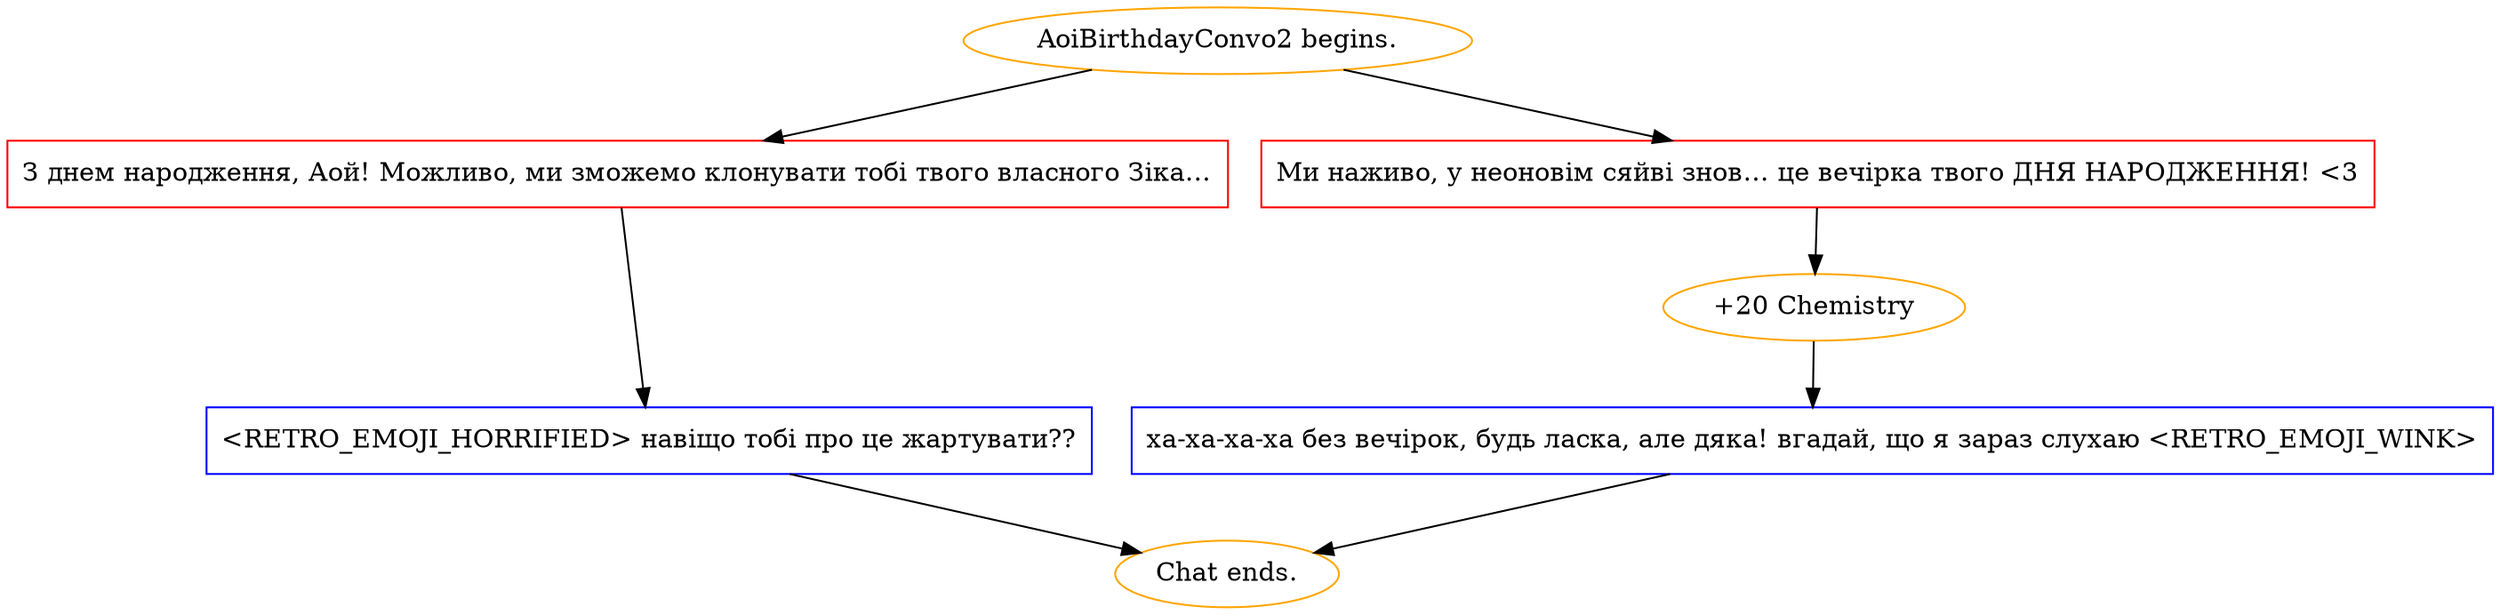 digraph {
	"AoiBirthdayConvo2 begins." [color=orange];
		"AoiBirthdayConvo2 begins." -> j319718296;
		"AoiBirthdayConvo2 begins." -> j1473042442;
	j319718296 [label="З днем ​​народження, Аой! Можливо, ми зможемо клонувати тобі твого власного Зіка…",shape=box,color=red];
		j319718296 -> j2459167642;
	j1473042442 [label="Ми наживо, у неоновім сяйві знов… це вечірка твого ДНЯ НАРОДЖЕННЯ! <3",shape=box,color=red];
		j1473042442 -> j500586295;
	j2459167642 [label="<RETRO_EMOJI_HORRIFIED> навіщо тобі про це жартувати??",shape=box,color=blue];
		j2459167642 -> "Chat ends.";
	j500586295 [label="+20 Chemistry",color=orange];
		j500586295 -> j2907774458;
	"Chat ends." [color=orange];
	j2907774458 [label="ха-ха-ха-ха без вечірок, будь ласка, але дяка! вгадай, що я зараз слухаю <RETRO_EMOJI_WINK>",shape=box,color=blue];
		j2907774458 -> "Chat ends.";
}